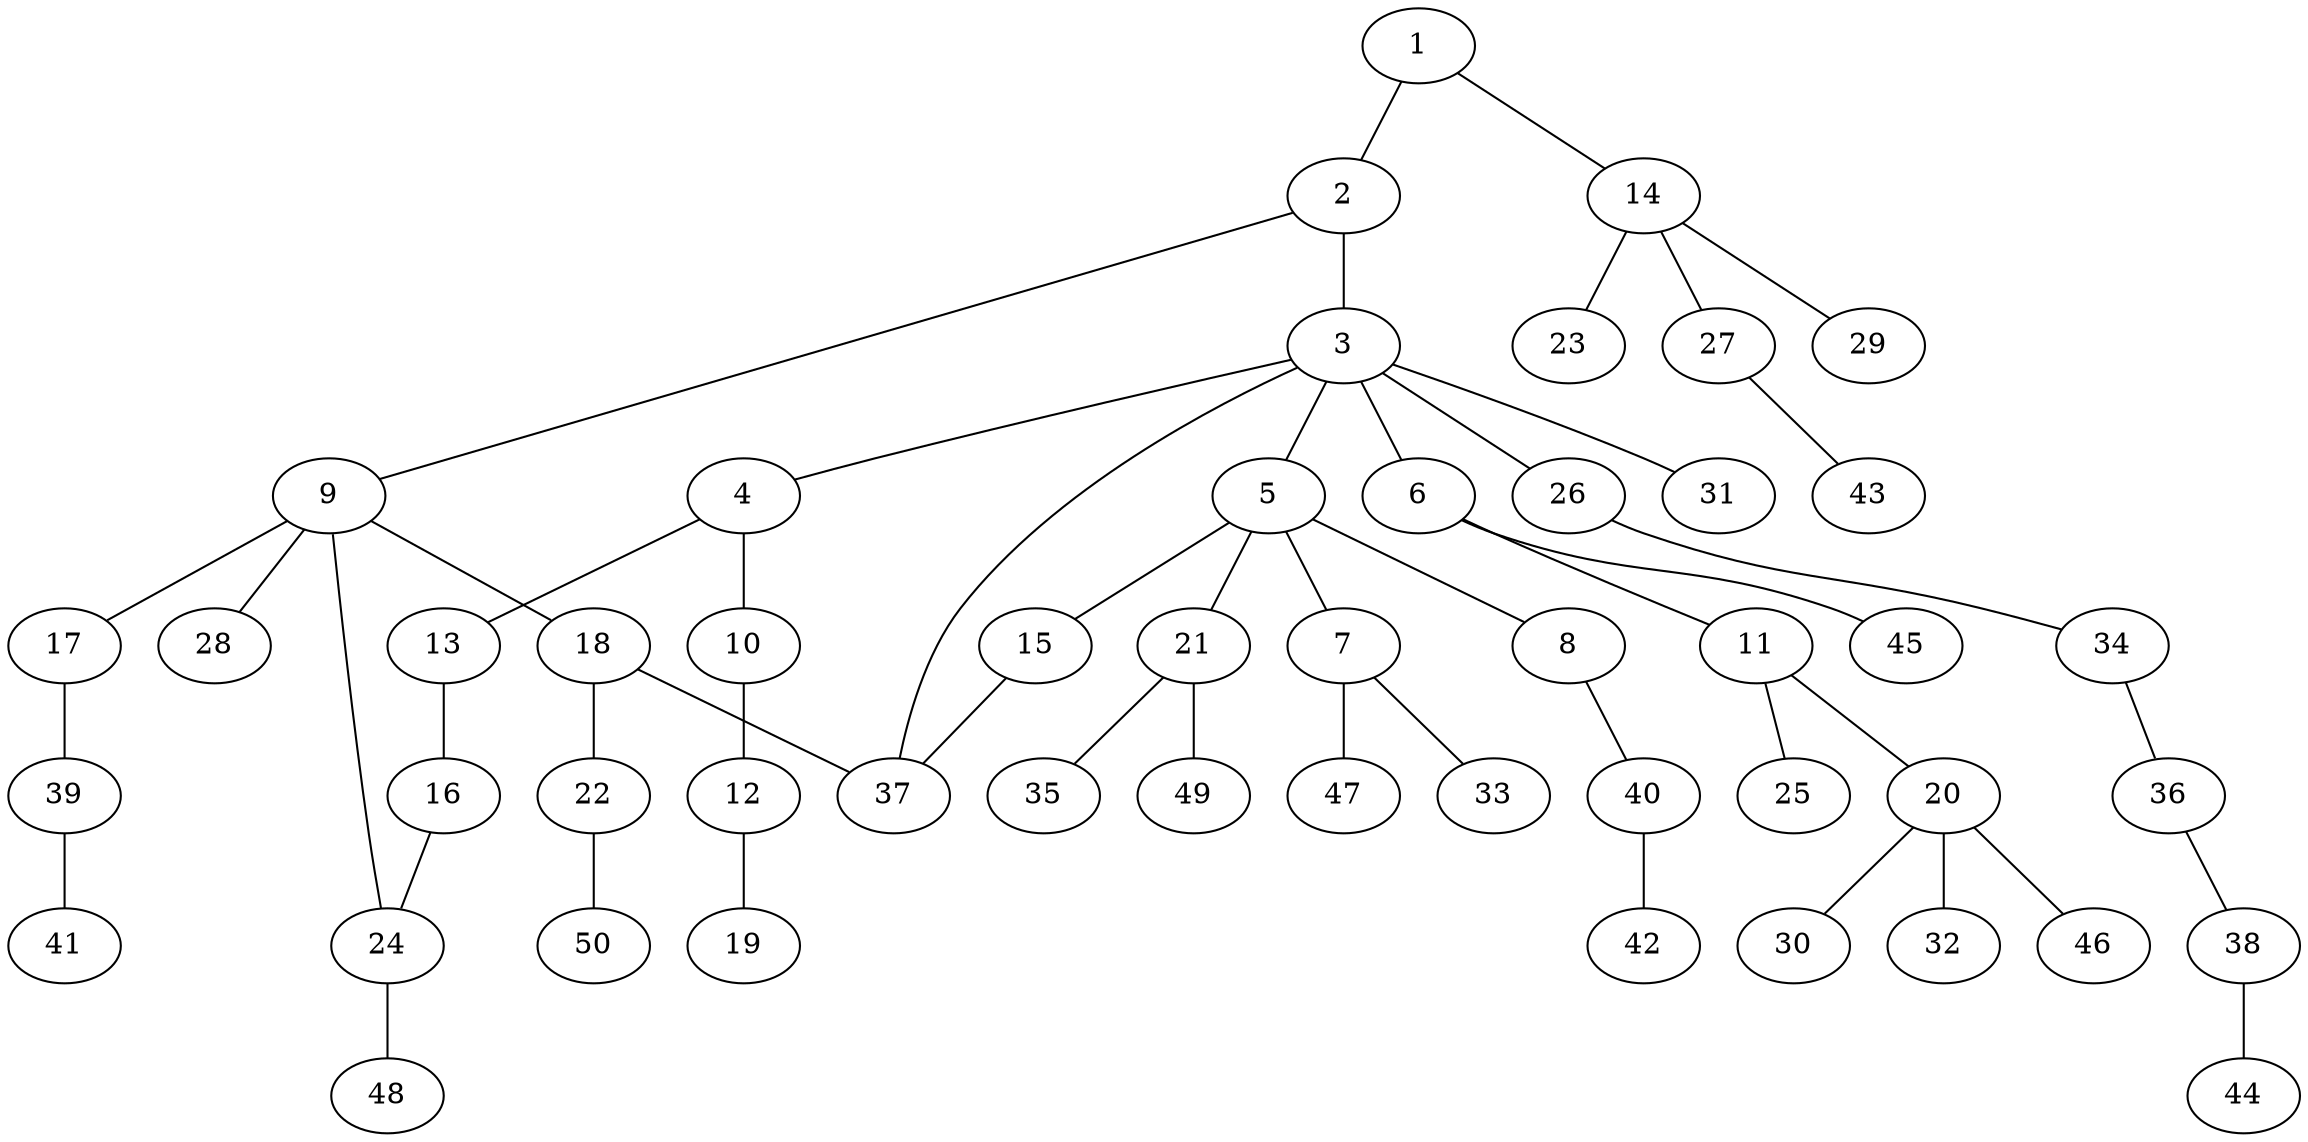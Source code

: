 graph graphname {1--2
1--14
2--3
2--9
3--4
3--5
3--6
3--26
3--31
3--37
4--10
4--13
5--7
5--8
5--15
5--21
6--11
6--45
7--33
7--47
8--40
9--17
9--18
9--24
9--28
10--12
11--20
11--25
12--19
13--16
14--23
14--27
14--29
15--37
16--24
17--39
18--22
18--37
20--30
20--32
20--46
21--35
21--49
22--50
24--48
26--34
27--43
34--36
36--38
38--44
39--41
40--42
}